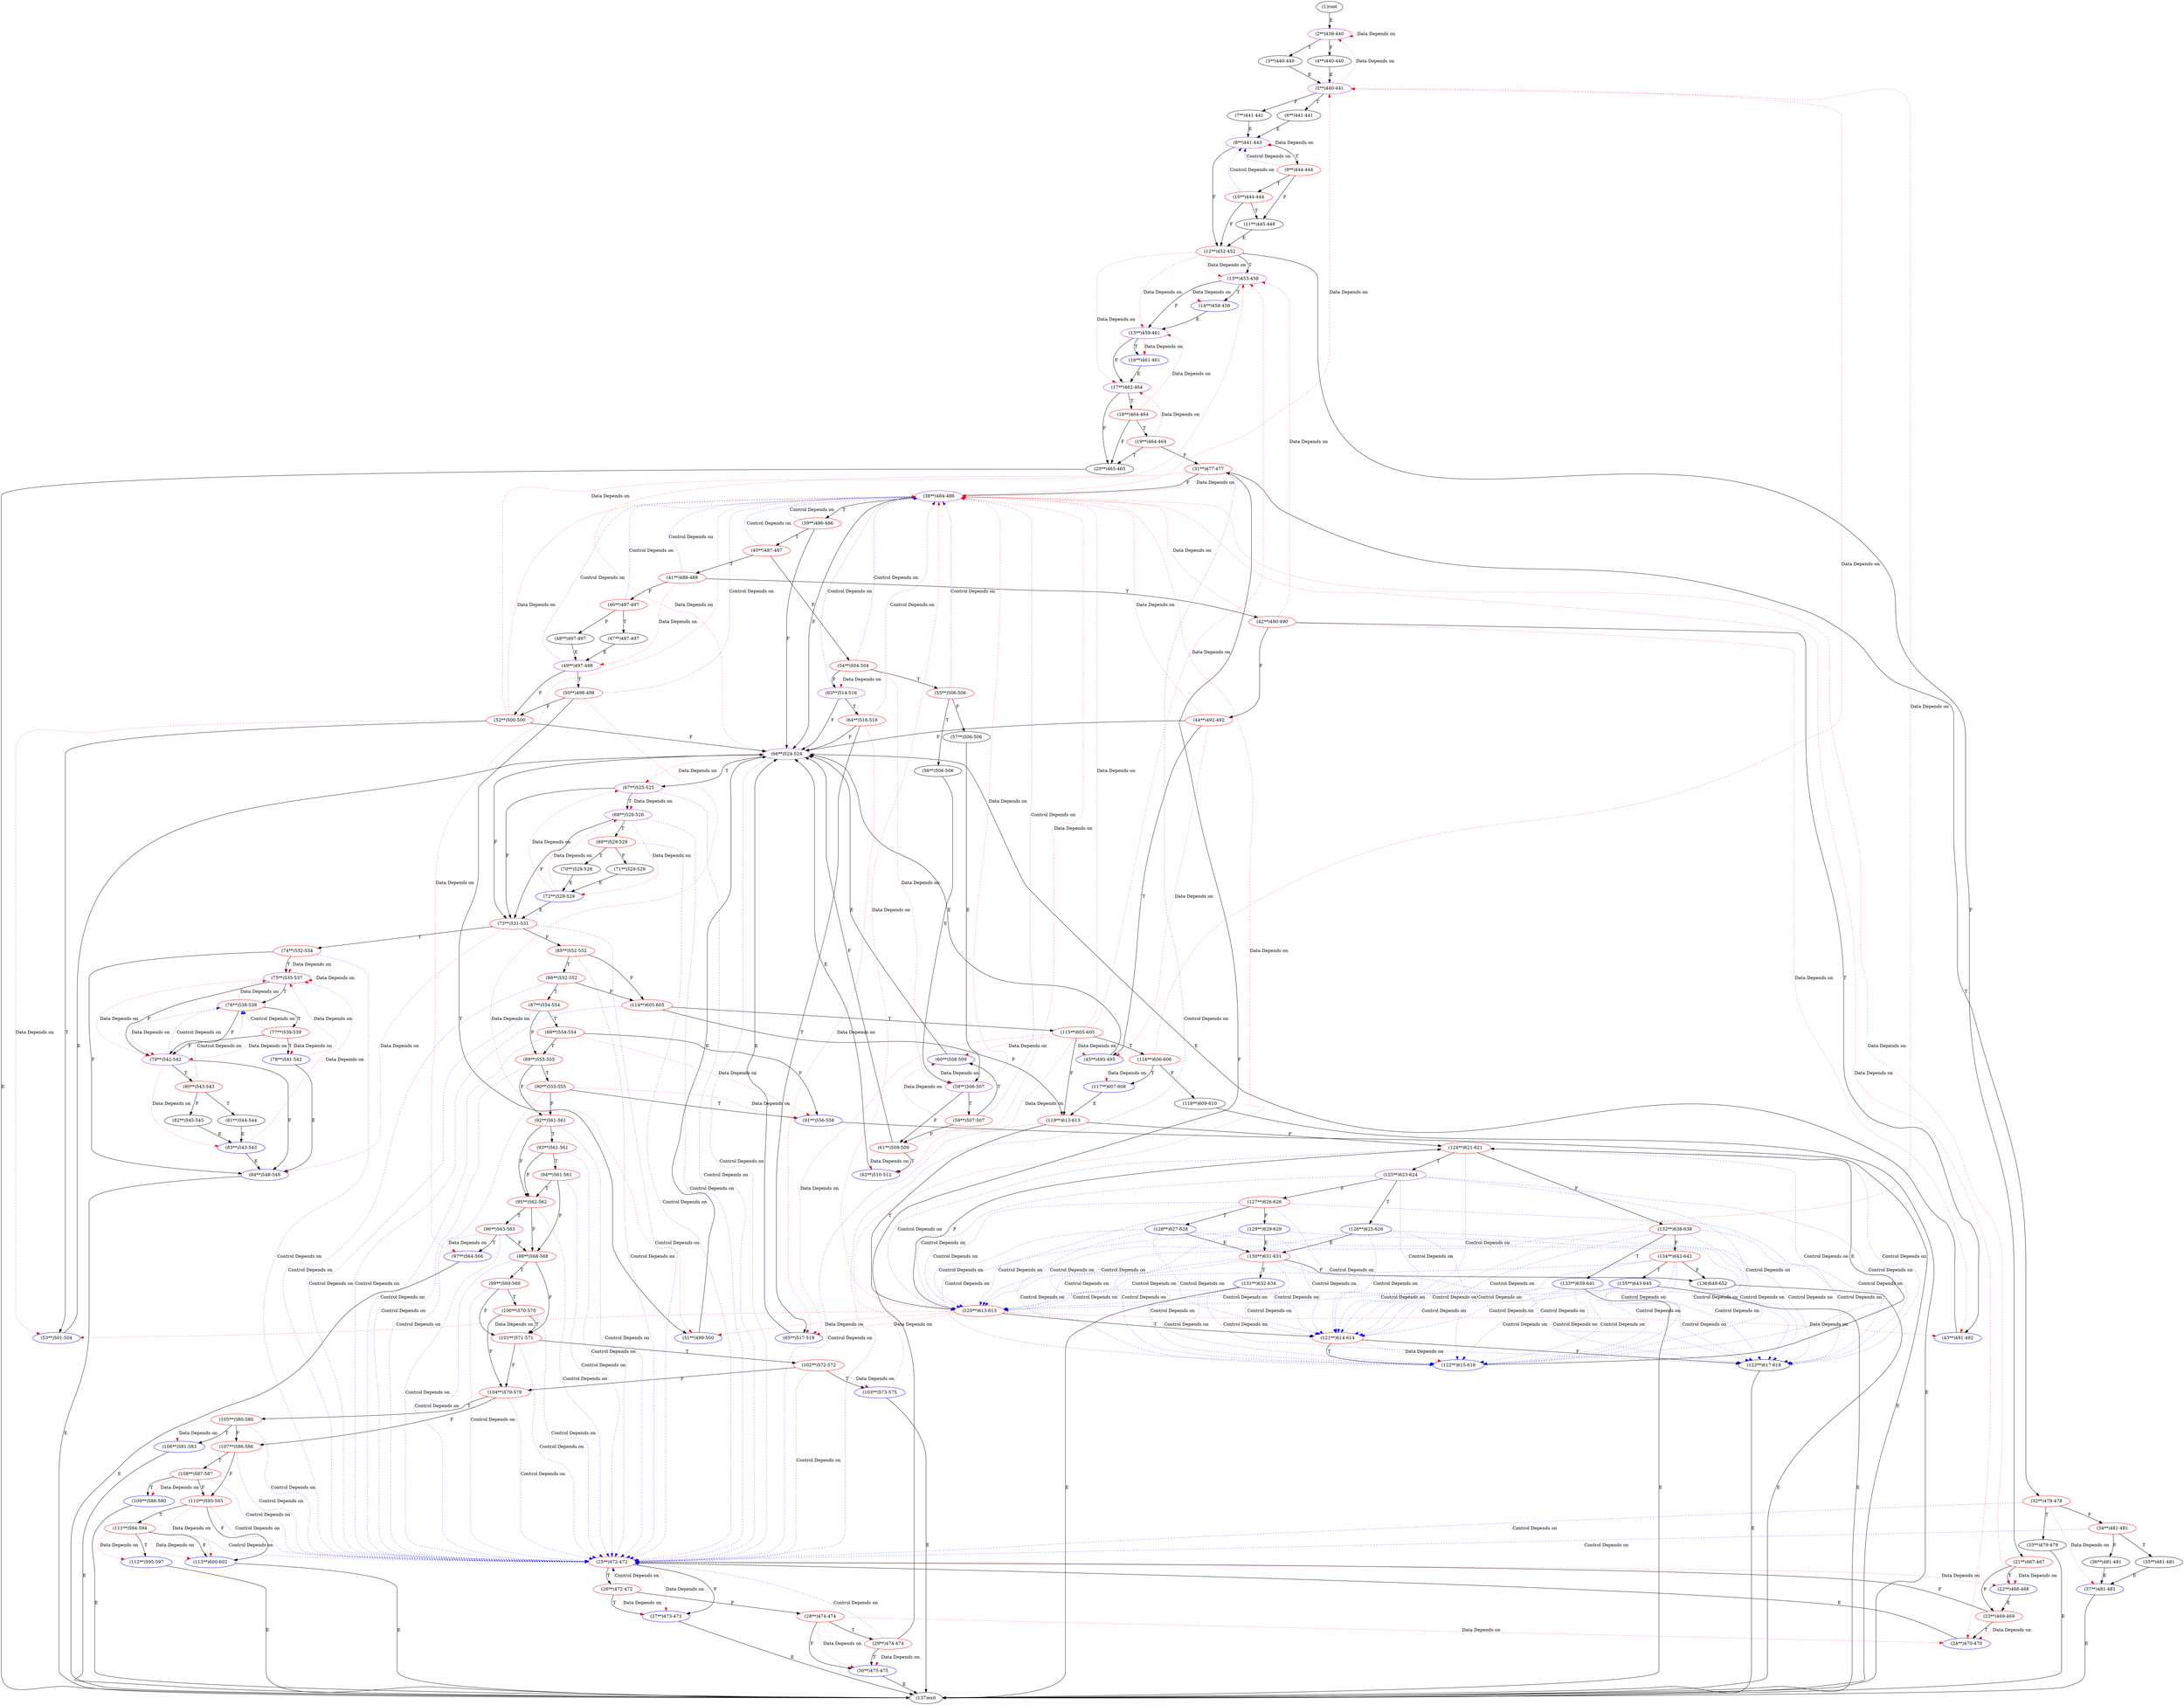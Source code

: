 digraph "" { 
1[ label="(1)root"];
2[ label="(2**)438-440",color=purple];
3[ label="(3**)440-440"];
4[ label="(4**)440-440"];
5[ label="(5**)440-441",color=purple];
6[ label="(6**)441-441"];
7[ label="(7**)441-441"];
8[ label="(8**)441-443",color=purple];
9[ label="(9**)444-444",color=red];
10[ label="(10**)444-444",color=red];
11[ label="(11**)445-448"];
12[ label="(12**)452-452",color=red];
13[ label="(13**)453-458",color=purple];
14[ label="(14**)458-458",color=blue];
15[ label="(15**)459-461",color=purple];
17[ label="(17**)462-464",color=purple];
16[ label="(16**)461-461",color=blue];
19[ label="(19**)464-464",color=red];
18[ label="(18**)464-464",color=red];
21[ label="(21**)467-467",color=red];
20[ label="(20**)465-465"];
23[ label="(23**)469-469",color=red];
22[ label="(22**)468-468",color=blue];
25[ label="(25**)472-472",color=red];
24[ label="(24**)470-470",color=blue];
27[ label="(27**)473-473",color=blue];
26[ label="(26**)472-472",color=red];
29[ label="(29**)474-474",color=red];
28[ label="(28**)474-474",color=red];
31[ label="(31**)477-477",color=red];
30[ label="(30**)475-475",color=blue];
34[ label="(34**)481-481",color=red];
35[ label="(35**)481-481"];
32[ label="(32**)478-478",color=red];
33[ label="(33**)479-479"];
38[ label="(38**)484-486",color=purple];
39[ label="(39**)486-486",color=red];
36[ label="(36**)481-481"];
37[ label="(37**)481-481",color=blue];
42[ label="(42**)490-490",color=red];
43[ label="(43**)491-492",color=blue];
40[ label="(40**)487-487",color=red];
41[ label="(41**)488-488",color=red];
46[ label="(46**)497-497",color=red];
47[ label="(47**)497-497"];
44[ label="(44**)492-492",color=red];
45[ label="(45**)493-495",color=blue];
51[ label="(51**)499-500",color=blue];
50[ label="(50**)498-498",color=red];
49[ label="(49**)497-498",color=purple];
48[ label="(48**)497-497"];
55[ label="(55**)506-506",color=red];
54[ label="(54**)504-504",color=red];
53[ label="(53**)501-504",color=blue];
52[ label="(52**)500-500",color=red];
59[ label="(59**)507-507",color=red];
58[ label="(58**)506-507",color=purple];
57[ label="(57**)506-506"];
56[ label="(56**)506-506"];
63[ label="(63**)514-516",color=purple];
62[ label="(62**)510-512",color=blue];
61[ label="(61**)509-509",color=red];
60[ label="(60**)508-509",color=blue];
68[ label="(68**)526-526",color=purple];
69[ label="(69**)529-529",color=red];
70[ label="(70**)529-529"];
71[ label="(71**)529-529"];
64[ label="(64**)516-516",color=red];
65[ label="(65**)517-518",color=blue];
66[ label="(66**)524-524",color=purple];
67[ label="(67**)525-525",color=purple];
76[ label="(76**)538-538",color=red];
77[ label="(77**)539-539",color=red];
78[ label="(78**)541-542",color=blue];
79[ label="(79**)542-542",color=purple];
72[ label="(72**)529-529",color=blue];
73[ label="(73**)531-531",color=red];
74[ label="(74**)532-534",color=red];
75[ label="(75**)535-537",color=purple];
85[ label="(85**)552-552",color=red];
84[ label="(84**)548-548",color=blue];
87[ label="(87**)554-554",color=red];
86[ label="(86**)552-552",color=red];
81[ label="(81**)544-544"];
80[ label="(80**)543-543",color=red];
83[ label="(83**)543-543",color=blue];
82[ label="(82**)545-545"];
93[ label="(93**)561-561",color=red];
92[ label="(92**)561-561",color=red];
95[ label="(95**)562-562",color=red];
94[ label="(94**)561-561",color=red];
89[ label="(89**)555-555",color=red];
88[ label="(88**)554-554",color=red];
91[ label="(91**)556-558",color=blue];
90[ label="(90**)555-555",color=red];
102[ label="(102**)572-572",color=red];
103[ label="(103**)573-575",color=blue];
100[ label="(100**)570-570",color=red];
101[ label="(101**)571-571",color=red];
98[ label="(98**)568-568",color=red];
99[ label="(99**)569-569",color=red];
96[ label="(96**)563-563",color=red];
97[ label="(97**)564-566",color=blue];
110[ label="(110**)593-593",color=red];
111[ label="(111**)594-594",color=red];
108[ label="(108**)587-587",color=red];
109[ label="(109**)588-590",color=blue];
106[ label="(106**)581-583",color=blue];
107[ label="(107**)586-586",color=red];
104[ label="(104**)579-579",color=red];
105[ label="(105**)580-580",color=red];
119[ label="(119**)613-613",color=red];
118[ label="(118**)609-610"];
117[ label="(117**)607-608",color=blue];
116[ label="(116**)606-606",color=red];
115[ label="(115**)605-605",color=red];
114[ label="(114**)605-605",color=red];
113[ label="(113**)600-602",color=blue];
112[ label="(112**)595-597",color=blue];
127[ label="(127**)626-626",color=red];
126[ label="(126**)625-626",color=blue];
125[ label="(125**)623-624",color=purple];
124[ label="(124**)621-621",color=red];
123[ label="(123**)617-618"];
122[ label="(122**)615-616",color=blue];
121[ label="(121**)614-614",color=red];
120[ label="(120**)613-613",color=red];
137[ label="(137)exit"];
136[ label="(136)648-652"];
129[ label="(129**)629-629",color=blue];
128[ label="(128**)627-628",color=blue];
131[ label="(131**)632-634",color=blue];
130[ label="(130**)631-631",color=red];
133[ label="(133**)639-641",color=blue];
132[ label="(132**)638-638",color=red];
135[ label="(135**)643-645",color=blue];
134[ label="(134**)642-642",color=red];
1->2[ label="E"];
2->4[ label="F"];
2->3[ label="T"];
3->5[ label="E"];
4->5[ label="E"];
5->7[ label="F"];
5->6[ label="T"];
6->8[ label="E"];
7->8[ label="E"];
8->12[ label="F"];
8->9[ label="T"];
9->11[ label="F"];
9->10[ label="T"];
10->12[ label="F"];
10->11[ label="T"];
11->12[ label="E"];
12->21[ label="F"];
12->13[ label="T"];
13->15[ label="F"];
13->14[ label="T"];
14->15[ label="E"];
15->17[ label="F"];
15->16[ label="T"];
16->17[ label="E"];
17->20[ label="F"];
17->18[ label="T"];
18->20[ label="F"];
18->19[ label="T"];
19->31[ label="F"];
19->20[ label="T"];
20->137[ label="E"];
21->23[ label="F"];
21->22[ label="T"];
22->23[ label="E"];
23->25[ label="F"];
23->24[ label="T"];
24->25[ label="E"];
25->27[ label="F"];
25->26[ label="T"];
26->28[ label="F"];
26->27[ label="T"];
27->137[ label="E"];
28->30[ label="F"];
28->29[ label="T"];
29->31[ label="F"];
29->30[ label="T"];
30->137[ label="E"];
31->38[ label="F"];
31->32[ label="T"];
32->34[ label="F"];
32->33[ label="T"];
33->137[ label="E"];
34->36[ label="F"];
34->35[ label="T"];
35->37[ label="E"];
36->37[ label="E"];
37->137[ label="E"];
38->66[ label="F"];
38->39[ label="T"];
39->66[ label="F"];
39->40[ label="T"];
40->54[ label="F"];
40->41[ label="T"];
41->46[ label="F"];
41->42[ label="T"];
42->44[ label="F"];
42->43[ label="T"];
43->66[ label="E"];
44->66[ label="F"];
44->45[ label="T"];
45->66[ label="E"];
46->48[ label="F"];
46->47[ label="T"];
47->49[ label="E"];
48->49[ label="E"];
49->52[ label="F"];
49->50[ label="T"];
50->52[ label="F"];
50->51[ label="T"];
51->66[ label="E"];
52->66[ label="F"];
52->53[ label="T"];
53->66[ label="E"];
54->63[ label="F"];
54->55[ label="T"];
55->57[ label="F"];
55->56[ label="T"];
56->58[ label="E"];
57->58[ label="E"];
58->61[ label="F"];
58->59[ label="T"];
59->61[ label="F"];
59->60[ label="T"];
60->66[ label="E"];
61->66[ label="F"];
61->62[ label="T"];
62->66[ label="E"];
63->66[ label="F"];
63->64[ label="T"];
64->66[ label="F"];
64->65[ label="T"];
65->66[ label="E"];
66->73[ label="F"];
66->67[ label="T"];
67->73[ label="F"];
67->68[ label="T"];
68->73[ label="F"];
68->69[ label="T"];
69->71[ label="F"];
69->70[ label="T"];
70->72[ label="E"];
71->72[ label="E"];
72->73[ label="E"];
73->85[ label="F"];
73->74[ label="T"];
74->84[ label="F"];
74->75[ label="T"];
75->79[ label="F"];
75->76[ label="T"];
76->79[ label="F"];
76->77[ label="T"];
77->79[ label="F"];
77->78[ label="T"];
78->84[ label="E"];
79->84[ label="F"];
79->80[ label="T"];
80->82[ label="F"];
80->81[ label="T"];
81->83[ label="E"];
82->83[ label="E"];
83->84[ label="E"];
84->137[ label="E"];
85->114[ label="F"];
85->86[ label="T"];
86->114[ label="F"];
86->87[ label="T"];
87->89[ label="F"];
87->88[ label="T"];
88->91[ label="F"];
88->89[ label="T"];
89->92[ label="F"];
89->90[ label="T"];
90->92[ label="F"];
90->91[ label="T"];
91->137[ label="E"];
92->95[ label="F"];
92->93[ label="T"];
93->95[ label="F"];
93->94[ label="T"];
94->98[ label="F"];
94->95[ label="T"];
95->98[ label="F"];
95->96[ label="T"];
96->98[ label="F"];
96->97[ label="T"];
97->137[ label="E"];
98->101[ label="F"];
98->99[ label="T"];
99->101[ label="F"];
99->100[ label="T"];
100->104[ label="F"];
100->101[ label="T"];
101->104[ label="F"];
101->102[ label="T"];
102->104[ label="F"];
102->103[ label="T"];
103->137[ label="E"];
104->107[ label="F"];
104->105[ label="T"];
105->107[ label="F"];
105->106[ label="T"];
106->137[ label="E"];
107->110[ label="F"];
107->108[ label="T"];
108->110[ label="F"];
108->109[ label="T"];
109->137[ label="E"];
110->113[ label="F"];
110->111[ label="T"];
111->113[ label="F"];
111->112[ label="T"];
112->137[ label="E"];
113->137[ label="E"];
114->119[ label="F"];
114->115[ label="T"];
115->119[ label="F"];
115->116[ label="T"];
116->118[ label="F"];
116->117[ label="T"];
117->119[ label="E"];
118->137[ label="E"];
119->124[ label="F"];
119->120[ label="T"];
120->124[ label="F"];
120->121[ label="T"];
121->123[ label="F"];
121->122[ label="T"];
122->124[ label="E"];
123->137[ label="E"];
124->132[ label="F"];
124->125[ label="T"];
125->127[ label="F"];
125->126[ label="T"];
126->130[ label="E"];
127->129[ label="F"];
127->128[ label="T"];
128->130[ label="E"];
129->130[ label="E"];
130->136[ label="F"];
130->131[ label="T"];
131->137[ label="E"];
132->134[ label="F"];
132->133[ label="T"];
133->137[ label="E"];
134->136[ label="F"];
134->135[ label="T"];
135->137[ label="E"];
136->137[ label="E"];
2->2[ color="red" label="Data Depends on" style = dotted ];
5->2[ color="red" label="Data Depends on" style = dotted ];
8->8[ color="red" label="Data Depends on" style = dotted ];
9->8[ color="blue" label="Control Depends on" style = dotted ];
10->8[ color="blue" label="Control Depends on" style = dotted ];
12->13[ color="red" label="Data Depends on" style = dotted ];
12->15[ color="red" label="Data Depends on" style = dotted ];
12->17[ color="red" label="Data Depends on" style = dotted ];
13->14[ color="red" label="Data Depends on" style = dotted ];
15->16[ color="red" label="Data Depends on" style = dotted ];
19->17[ color="red" label="Data Depends on" style = dotted ];
18->15[ color="red" label="Data Depends on" style = dotted ];
21->22[ color="red" label="Data Depends on" style = dotted ];
23->24[ color="red" label="Data Depends on" style = dotted ];
25->27[ color="red" label="Data Depends on" style = dotted ];
25->22[ color="red" label="Data Depends on" style = dotted ];
26->27[ color="red" label="Data Depends on" style = dotted ];
26->25[ color="blue" label="Control Depends on" style = dotted ];
29->30[ color="red" label="Data Depends on" style = dotted ];
29->25[ color="blue" label="Control Depends on" style = dotted ];
28->30[ color="red" label="Data Depends on" style = dotted ];
28->24[ color="red" label="Data Depends on" style = dotted ];
31->25[ color="blue" label="Control Depends on" style = dotted ];
31->66[ color="red" label="Data Depends on" style = dotted ];
31->38[ color="red" label="Data Depends on" style = dotted ];
34->25[ color="blue" label="Control Depends on" style = dotted ];
32->37[ color="red" label="Data Depends on" style = dotted ];
32->25[ color="blue" label="Control Depends on" style = dotted ];
38->5[ color="red" label="Data Depends on" style = dotted ];
38->22[ color="red" label="Data Depends on" style = dotted ];
38->24[ color="red" label="Data Depends on" style = dotted ];
39->38[ color="blue" label="Control Depends on" style = dotted ];
42->43[ color="red" label="Data Depends on" style = dotted ];
42->13[ color="red" label="Data Depends on" style = dotted ];
42->38[ color="red" label="Data Depends on" style = dotted ];
40->38[ color="blue" label="Control Depends on" style = dotted ];
41->49[ color="red" label="Data Depends on" style = dotted ];
41->38[ color="blue" label="Control Depends on" style = dotted ];
46->38[ color="blue" label="Control Depends on" style = dotted ];
44->45[ color="red" label="Data Depends on" style = dotted ];
44->38[ color="red" label="Data Depends on" style = dotted ];
50->51[ color="red" label="Data Depends on" style = dotted ];
50->38[ color="blue" label="Control Depends on" style = dotted ];
49->38[ color="blue" label="Control Depends on" style = dotted ];
55->38[ color="blue" label="Control Depends on" style = dotted ];
54->38[ color="blue" label="Control Depends on" style = dotted ];
54->63[ color="red" label="Data Depends on" style = dotted ];
54->58[ color="red" label="Data Depends on" style = dotted ];
52->53[ color="red" label="Data Depends on" style = dotted ];
52->38[ color="red" label="Data Depends on" style = dotted ];
52->13[ color="red" label="Data Depends on" style = dotted ];
59->60[ color="red" label="Data Depends on" style = dotted ];
59->38[ color="blue" label="Control Depends on" style = dotted ];
58->38[ color="red" label="Data Depends on" style = dotted ];
63->38[ color="blue" label="Control Depends on" style = dotted ];
61->62[ color="red" label="Data Depends on" style = dotted ];
61->38[ color="red" label="Data Depends on" style = dotted ];
60->58[ color="red" label="Data Depends on" style = dotted ];
68->25[ color="blue" label="Control Depends on" style = dotted ];
68->72[ color="red" label="Data Depends on" style = dotted ];
69->25[ color="blue" label="Control Depends on" style = dotted ];
64->38[ color="blue" label="Control Depends on" style = dotted ];
64->65[ color="red" label="Data Depends on" style = dotted ];
66->67[ color="red" label="Data Depends on" style = dotted ];
66->25[ color="blue" label="Control Depends on" style = dotted ];
67->68[ color="red" label="Data Depends on" style = dotted ];
67->25[ color="blue" label="Control Depends on" style = dotted ];
76->79[ color="red" label="Data Depends on" style = dotted ];
76->75[ color="red" label="Data Depends on" style = dotted ];
77->76[ color="blue" label="Control Depends on" style = dotted ];
77->79[ color="red" label="Data Depends on" style = dotted ];
77->78[ color="red" label="Data Depends on" style = dotted ];
78->75[ color="red" label="Data Depends on" style = dotted ];
79->76[ color="blue" label="Control Depends on" style = dotted ];
79->83[ color="red" label="Data Depends on" style = dotted ];
72->67[ color="red" label="Data Depends on" style = dotted ];
72->68[ color="red" label="Data Depends on" style = dotted ];
73->25[ color="blue" label="Control Depends on" style = dotted ];
73->84[ color="red" label="Data Depends on" style = dotted ];
74->75[ color="red" label="Data Depends on" style = dotted ];
74->25[ color="blue" label="Control Depends on" style = dotted ];
75->75[ color="red" label="Data Depends on" style = dotted ];
75->79[ color="red" label="Data Depends on" style = dotted ];
85->25[ color="blue" label="Control Depends on" style = dotted ];
87->25[ color="blue" label="Control Depends on" style = dotted ];
86->25[ color="blue" label="Control Depends on" style = dotted ];
80->76[ color="blue" label="Control Depends on" style = dotted ];
83->75[ color="red" label="Data Depends on" style = dotted ];
93->25[ color="blue" label="Control Depends on" style = dotted ];
92->25[ color="blue" label="Control Depends on" style = dotted ];
95->25[ color="blue" label="Control Depends on" style = dotted ];
94->25[ color="blue" label="Control Depends on" style = dotted ];
89->25[ color="blue" label="Control Depends on" style = dotted ];
88->91[ color="red" label="Data Depends on" style = dotted ];
88->25[ color="blue" label="Control Depends on" style = dotted ];
90->91[ color="red" label="Data Depends on" style = dotted ];
90->25[ color="blue" label="Control Depends on" style = dotted ];
102->103[ color="red" label="Data Depends on" style = dotted ];
102->25[ color="blue" label="Control Depends on" style = dotted ];
103->38[ color="red" label="Data Depends on" style = dotted ];
100->25[ color="blue" label="Control Depends on" style = dotted ];
101->25[ color="blue" label="Control Depends on" style = dotted ];
98->25[ color="blue" label="Control Depends on" style = dotted ];
99->25[ color="blue" label="Control Depends on" style = dotted ];
96->97[ color="red" label="Data Depends on" style = dotted ];
96->25[ color="blue" label="Control Depends on" style = dotted ];
97->38[ color="red" label="Data Depends on" style = dotted ];
110->25[ color="blue" label="Control Depends on" style = dotted ];
110->113[ color="red" label="Data Depends on" style = dotted ];
111->25[ color="blue" label="Control Depends on" style = dotted ];
111->112[ color="red" label="Data Depends on" style = dotted ];
111->113[ color="red" label="Data Depends on" style = dotted ];
108->109[ color="red" label="Data Depends on" style = dotted ];
108->25[ color="blue" label="Control Depends on" style = dotted ];
107->25[ color="blue" label="Control Depends on" style = dotted ];
104->25[ color="blue" label="Control Depends on" style = dotted ];
105->106[ color="red" label="Data Depends on" style = dotted ];
105->25[ color="blue" label="Control Depends on" style = dotted ];
119->25[ color="blue" label="Control Depends on" style = dotted ];
116->117[ color="red" label="Data Depends on" style = dotted ];
116->5[ color="red" label="Data Depends on" style = dotted ];
115->38[ color="red" label="Data Depends on" style = dotted ];
115->65[ color="red" label="Data Depends on" style = dotted ];
115->13[ color="red" label="Data Depends on" style = dotted ];
115->62[ color="red" label="Data Depends on" style = dotted ];
115->60[ color="red" label="Data Depends on" style = dotted ];
115->45[ color="red" label="Data Depends on" style = dotted ];
114->25[ color="blue" label="Control Depends on" style = dotted ];
127->123[ color="blue" label="Control Depends on" style = dotted ];
127->122[ color="blue" label="Control Depends on" style = dotted ];
127->121[ color="blue" label="Control Depends on" style = dotted ];
127->120[ color="blue" label="Control Depends on" style = dotted ];
126->122[ color="blue" label="Control Depends on" style = dotted ];
126->123[ color="blue" label="Control Depends on" style = dotted ];
126->120[ color="blue" label="Control Depends on" style = dotted ];
126->121[ color="blue" label="Control Depends on" style = dotted ];
125->121[ color="blue" label="Control Depends on" style = dotted ];
125->120[ color="blue" label="Control Depends on" style = dotted ];
125->123[ color="blue" label="Control Depends on" style = dotted ];
125->122[ color="blue" label="Control Depends on" style = dotted ];
124->120[ color="blue" label="Control Depends on" style = dotted ];
124->121[ color="blue" label="Control Depends on" style = dotted ];
124->122[ color="blue" label="Control Depends on" style = dotted ];
124->123[ color="blue" label="Control Depends on" style = dotted ];
121->122[ color="red" label="Data Depends on" style = dotted ];
121->5[ color="red" label="Data Depends on" style = dotted ];
120->43[ color="red" label="Data Depends on" style = dotted ];
120->53[ color="red" label="Data Depends on" style = dotted ];
120->65[ color="red" label="Data Depends on" style = dotted ];
120->38[ color="red" label="Data Depends on" style = dotted ];
120->51[ color="red" label="Data Depends on" style = dotted ];
129->123[ color="blue" label="Control Depends on" style = dotted ];
129->122[ color="blue" label="Control Depends on" style = dotted ];
129->121[ color="blue" label="Control Depends on" style = dotted ];
129->120[ color="blue" label="Control Depends on" style = dotted ];
128->122[ color="blue" label="Control Depends on" style = dotted ];
128->123[ color="blue" label="Control Depends on" style = dotted ];
128->120[ color="blue" label="Control Depends on" style = dotted ];
128->121[ color="blue" label="Control Depends on" style = dotted ];
131->121[ color="blue" label="Control Depends on" style = dotted ];
131->120[ color="blue" label="Control Depends on" style = dotted ];
131->123[ color="blue" label="Control Depends on" style = dotted ];
131->122[ color="blue" label="Control Depends on" style = dotted ];
130->120[ color="blue" label="Control Depends on" style = dotted ];
130->121[ color="blue" label="Control Depends on" style = dotted ];
130->122[ color="blue" label="Control Depends on" style = dotted ];
130->123[ color="blue" label="Control Depends on" style = dotted ];
133->123[ color="blue" label="Control Depends on" style = dotted ];
133->122[ color="blue" label="Control Depends on" style = dotted ];
133->121[ color="blue" label="Control Depends on" style = dotted ];
133->120[ color="blue" label="Control Depends on" style = dotted ];
132->122[ color="blue" label="Control Depends on" style = dotted ];
132->123[ color="blue" label="Control Depends on" style = dotted ];
132->120[ color="blue" label="Control Depends on" style = dotted ];
132->121[ color="blue" label="Control Depends on" style = dotted ];
135->121[ color="blue" label="Control Depends on" style = dotted ];
135->120[ color="blue" label="Control Depends on" style = dotted ];
135->123[ color="blue" label="Control Depends on" style = dotted ];
135->122[ color="blue" label="Control Depends on" style = dotted ];
134->120[ color="blue" label="Control Depends on" style = dotted ];
134->121[ color="blue" label="Control Depends on" style = dotted ];
134->122[ color="blue" label="Control Depends on" style = dotted ];
134->123[ color="blue" label="Control Depends on" style = dotted ];
}